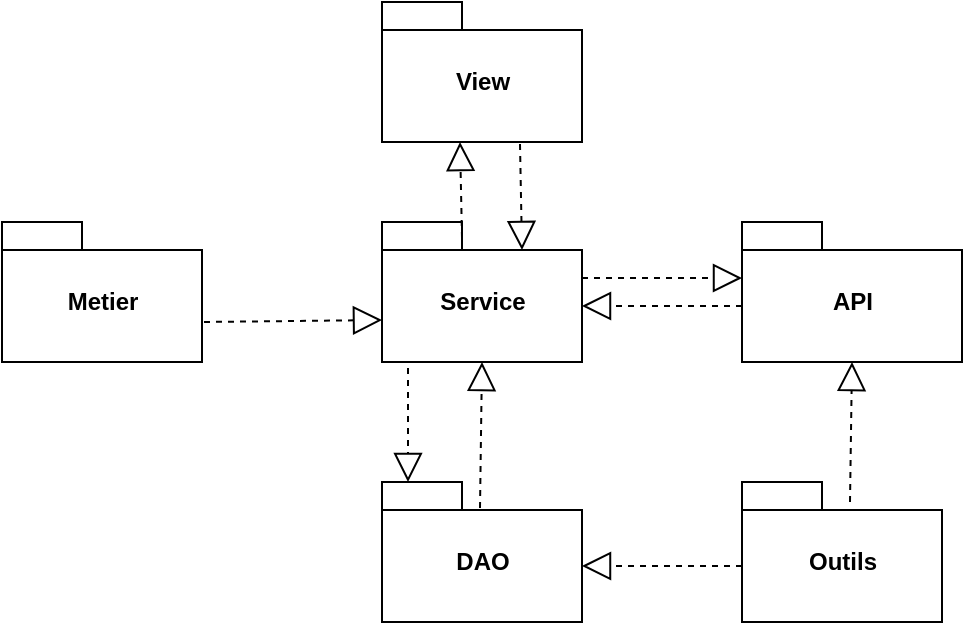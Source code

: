 <mxfile version="13.7.9" type="github">
  <diagram id="p4Nd8DHy-fVAcEdsIGSF" name="Page-1">
    <mxGraphModel dx="946" dy="1716" grid="1" gridSize="10" guides="1" tooltips="1" connect="1" arrows="1" fold="1" page="1" pageScale="1" pageWidth="827" pageHeight="1169" math="0" shadow="0">
      <root>
        <mxCell id="0" />
        <mxCell id="1" parent="0" />
        <mxCell id="spQuB_l44N9q1eX4pLCj-1" value="DAO" style="shape=folder;fontStyle=1;spacingTop=10;tabWidth=40;tabHeight=14;tabPosition=left;html=1;" parent="1" vertex="1">
          <mxGeometry x="330" y="210" width="100" height="70" as="geometry" />
        </mxCell>
        <mxCell id="spQuB_l44N9q1eX4pLCj-2" value="Outils" style="shape=folder;fontStyle=1;spacingTop=10;tabWidth=40;tabHeight=14;tabPosition=left;html=1;" parent="1" vertex="1">
          <mxGeometry x="510" y="210" width="100" height="70" as="geometry" />
        </mxCell>
        <mxCell id="spQuB_l44N9q1eX4pLCj-6" value="Metier" style="shape=folder;fontStyle=1;spacingTop=10;tabWidth=40;tabHeight=14;tabPosition=left;html=1;" parent="1" vertex="1">
          <mxGeometry x="140" y="80" width="100" height="70" as="geometry" />
        </mxCell>
        <mxCell id="spQuB_l44N9q1eX4pLCj-8" value="" style="endArrow=block;dashed=1;endFill=0;endSize=12;html=1;entryX=0;entryY=0.7;entryDx=0;entryDy=0;entryPerimeter=0;" parent="1" target="OpfBQdvl_bSCVIGFcSFf-1" edge="1">
          <mxGeometry width="160" relative="1" as="geometry">
            <mxPoint x="241" y="130" as="sourcePoint" />
            <mxPoint x="428" y="164.98" as="targetPoint" />
          </mxGeometry>
        </mxCell>
        <mxCell id="spQuB_l44N9q1eX4pLCj-10" value="" style="endArrow=block;dashed=1;endFill=0;endSize=12;html=1;entryX=0;entryY=0;entryDx=100;entryDy=42;entryPerimeter=0;exitX=0;exitY=0;exitDx=0;exitDy=42;exitPerimeter=0;" parent="1" source="spQuB_l44N9q1eX4pLCj-2" target="spQuB_l44N9q1eX4pLCj-1" edge="1">
          <mxGeometry width="160" relative="1" as="geometry">
            <mxPoint x="560" y="340" as="sourcePoint" />
            <mxPoint x="460" y="384" as="targetPoint" />
          </mxGeometry>
        </mxCell>
        <mxCell id="spQuB_l44N9q1eX4pLCj-11" value="" style="endArrow=block;dashed=1;endFill=0;endSize=12;html=1;exitX=0.49;exitY=0.186;exitDx=0;exitDy=0;exitPerimeter=0;entryX=0.5;entryY=1;entryDx=0;entryDy=0;entryPerimeter=0;" parent="1" source="spQuB_l44N9q1eX4pLCj-1" target="OpfBQdvl_bSCVIGFcSFf-1" edge="1">
          <mxGeometry width="160" relative="1" as="geometry">
            <mxPoint x="380" y="260" as="sourcePoint" />
            <mxPoint x="340" y="210" as="targetPoint" />
          </mxGeometry>
        </mxCell>
        <mxCell id="OpfBQdvl_bSCVIGFcSFf-1" value="Service" style="shape=folder;fontStyle=1;spacingTop=10;tabWidth=40;tabHeight=14;tabPosition=left;html=1;" parent="1" vertex="1">
          <mxGeometry x="330" y="80" width="100" height="70" as="geometry" />
        </mxCell>
        <mxCell id="OpfBQdvl_bSCVIGFcSFf-2" value="View" style="shape=folder;fontStyle=1;spacingTop=10;tabWidth=40;tabHeight=14;tabPosition=left;html=1;" parent="1" vertex="1">
          <mxGeometry x="330" y="-30" width="100" height="70" as="geometry" />
        </mxCell>
        <mxCell id="OpfBQdvl_bSCVIGFcSFf-3" value="" style="endArrow=block;dashed=1;endFill=0;endSize=12;html=1;exitX=0.13;exitY=1.043;exitDx=0;exitDy=0;exitPerimeter=0;" parent="1" source="OpfBQdvl_bSCVIGFcSFf-1" edge="1">
          <mxGeometry width="160" relative="1" as="geometry">
            <mxPoint x="260" y="264" as="sourcePoint" />
            <mxPoint x="343" y="210" as="targetPoint" />
            <Array as="points" />
          </mxGeometry>
        </mxCell>
        <mxCell id="OpfBQdvl_bSCVIGFcSFf-5" value="" style="endArrow=block;dashed=1;endFill=0;endSize=12;html=1;exitX=0;exitY=0;exitDx=0;exitDy=42;exitPerimeter=0;entryX=0;entryY=0;entryDx=100;entryDy=42;entryPerimeter=0;" parent="1" source="spQuB_l44N9q1eX4pLCj-4" target="OpfBQdvl_bSCVIGFcSFf-1" edge="1">
          <mxGeometry width="160" relative="1" as="geometry">
            <mxPoint x="680" y="142" as="sourcePoint" />
            <mxPoint x="600" y="60" as="targetPoint" />
            <Array as="points">
              <mxPoint x="470" y="122" />
            </Array>
          </mxGeometry>
        </mxCell>
        <mxCell id="spQuB_l44N9q1eX4pLCj-4" value="API" style="shape=folder;fontStyle=1;spacingTop=10;tabWidth=40;tabHeight=14;tabPosition=left;html=1;" parent="1" vertex="1">
          <mxGeometry x="510" y="80" width="110" height="70" as="geometry" />
        </mxCell>
        <mxCell id="OpfBQdvl_bSCVIGFcSFf-6" value="" style="endArrow=block;dashed=1;endFill=0;endSize=12;html=1;exitX=0;exitY=0;exitDx=100;exitDy=28;exitPerimeter=0;entryX=0;entryY=0;entryDx=0;entryDy=28;entryPerimeter=0;" parent="1" source="OpfBQdvl_bSCVIGFcSFf-1" target="spQuB_l44N9q1eX4pLCj-4" edge="1">
          <mxGeometry width="160" relative="1" as="geometry">
            <mxPoint x="680" y="142" as="sourcePoint" />
            <mxPoint x="430" y="122" as="targetPoint" />
            <Array as="points" />
          </mxGeometry>
        </mxCell>
        <mxCell id="OpfBQdvl_bSCVIGFcSFf-7" value="" style="endArrow=block;dashed=1;endFill=0;endSize=12;html=1;exitX=0.4;exitY=0.114;exitDx=0;exitDy=0;exitPerimeter=0;entryX=0;entryY=0;entryDx=100;entryDy=28;entryPerimeter=0;" parent="1" source="OpfBQdvl_bSCVIGFcSFf-1" edge="1">
          <mxGeometry width="160" relative="1" as="geometry">
            <mxPoint x="459" y="40" as="sourcePoint" />
            <mxPoint x="369" y="40" as="targetPoint" />
          </mxGeometry>
        </mxCell>
        <mxCell id="OpfBQdvl_bSCVIGFcSFf-8" value="" style="endArrow=block;dashed=1;endFill=0;endSize=12;html=1;entryX=0;entryY=0;entryDx=70;entryDy=14;entryPerimeter=0;exitX=0.69;exitY=1.014;exitDx=0;exitDy=0;exitPerimeter=0;" parent="1" source="OpfBQdvl_bSCVIGFcSFf-2" target="OpfBQdvl_bSCVIGFcSFf-1" edge="1">
          <mxGeometry width="160" relative="1" as="geometry">
            <mxPoint x="251" y="140" as="sourcePoint" />
            <mxPoint x="340" y="139" as="targetPoint" />
          </mxGeometry>
        </mxCell>
        <mxCell id="pddcXunC-wSCfwct5bj2-2" value="" style="endArrow=block;dashed=1;endFill=0;endSize=12;html=1;exitX=0.54;exitY=0.143;exitDx=0;exitDy=0;exitPerimeter=0;entryX=0.5;entryY=1;entryDx=0;entryDy=0;entryPerimeter=0;" edge="1" parent="1" source="spQuB_l44N9q1eX4pLCj-2" target="spQuB_l44N9q1eX4pLCj-4">
          <mxGeometry width="160" relative="1" as="geometry">
            <mxPoint x="389" y="233.02" as="sourcePoint" />
            <mxPoint x="390" y="160" as="targetPoint" />
          </mxGeometry>
        </mxCell>
      </root>
    </mxGraphModel>
  </diagram>
</mxfile>
